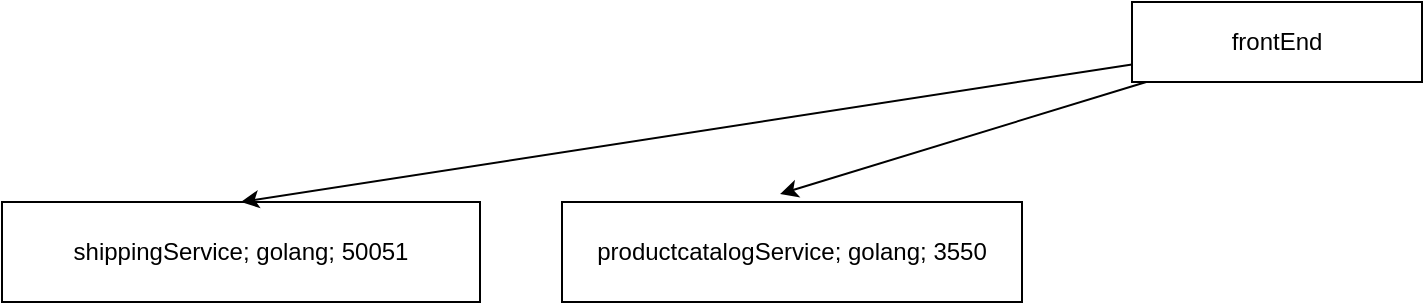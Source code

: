 <mxfile>
    <diagram id="q7w8MPJfVeO1-L-29NZj" name="Page-1">
        <mxGraphModel dx="2084" dy="770" grid="1" gridSize="10" guides="1" tooltips="1" connect="1" arrows="1" fold="1" page="1" pageScale="1" pageWidth="850" pageHeight="1100" math="0" shadow="0">
            <root>
                <mxCell id="0"/>
                <mxCell id="1" parent="0"/>
                <mxCell id="2" value="shippingService; golang; 50051" style="rounded=0;whiteSpace=wrap;html=1;" vertex="1" parent="1">
                    <mxGeometry x="-200" y="180" width="239" height="50" as="geometry"/>
                </mxCell>
                <mxCell id="4" style="edgeStyle=none;html=1;entryX=0.5;entryY=0;entryDx=0;entryDy=0;" edge="1" parent="1" source="3" target="2">
                    <mxGeometry relative="1" as="geometry"/>
                </mxCell>
                <mxCell id="3" value="frontEnd" style="rounded=0;whiteSpace=wrap;html=1;" vertex="1" parent="1">
                    <mxGeometry x="365" y="80" width="145" height="40" as="geometry"/>
                </mxCell>
                <mxCell id="6" value="productcatalogService; golang; 3550" style="rounded=0;whiteSpace=wrap;html=1;" vertex="1" parent="1">
                    <mxGeometry x="80" y="180" width="230" height="50" as="geometry"/>
                </mxCell>
                <mxCell id="7" style="edgeStyle=none;html=1;entryX=0.474;entryY=-0.08;entryDx=0;entryDy=0;entryPerimeter=0;" edge="1" parent="1" source="3" target="6">
                    <mxGeometry relative="1" as="geometry"/>
                </mxCell>
            </root>
        </mxGraphModel>
    </diagram>
</mxfile>